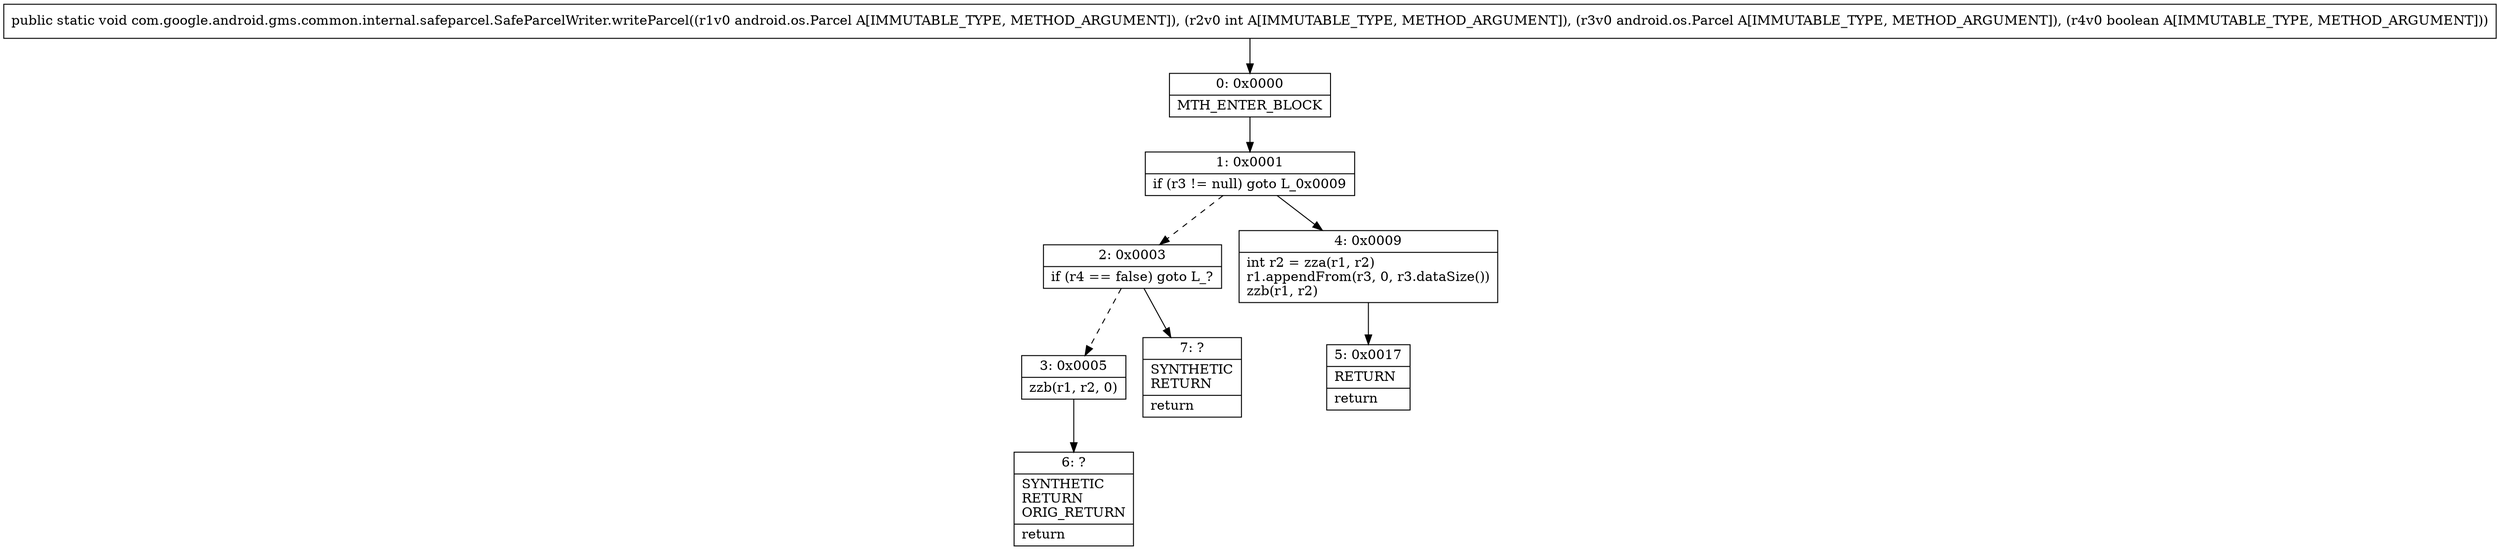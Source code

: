 digraph "CFG forcom.google.android.gms.common.internal.safeparcel.SafeParcelWriter.writeParcel(Landroid\/os\/Parcel;ILandroid\/os\/Parcel;Z)V" {
Node_0 [shape=record,label="{0\:\ 0x0000|MTH_ENTER_BLOCK\l}"];
Node_1 [shape=record,label="{1\:\ 0x0001|if (r3 != null) goto L_0x0009\l}"];
Node_2 [shape=record,label="{2\:\ 0x0003|if (r4 == false) goto L_?\l}"];
Node_3 [shape=record,label="{3\:\ 0x0005|zzb(r1, r2, 0)\l}"];
Node_4 [shape=record,label="{4\:\ 0x0009|int r2 = zza(r1, r2)\lr1.appendFrom(r3, 0, r3.dataSize())\lzzb(r1, r2)\l}"];
Node_5 [shape=record,label="{5\:\ 0x0017|RETURN\l|return\l}"];
Node_6 [shape=record,label="{6\:\ ?|SYNTHETIC\lRETURN\lORIG_RETURN\l|return\l}"];
Node_7 [shape=record,label="{7\:\ ?|SYNTHETIC\lRETURN\l|return\l}"];
MethodNode[shape=record,label="{public static void com.google.android.gms.common.internal.safeparcel.SafeParcelWriter.writeParcel((r1v0 android.os.Parcel A[IMMUTABLE_TYPE, METHOD_ARGUMENT]), (r2v0 int A[IMMUTABLE_TYPE, METHOD_ARGUMENT]), (r3v0 android.os.Parcel A[IMMUTABLE_TYPE, METHOD_ARGUMENT]), (r4v0 boolean A[IMMUTABLE_TYPE, METHOD_ARGUMENT])) }"];
MethodNode -> Node_0;
Node_0 -> Node_1;
Node_1 -> Node_2[style=dashed];
Node_1 -> Node_4;
Node_2 -> Node_3[style=dashed];
Node_2 -> Node_7;
Node_3 -> Node_6;
Node_4 -> Node_5;
}

